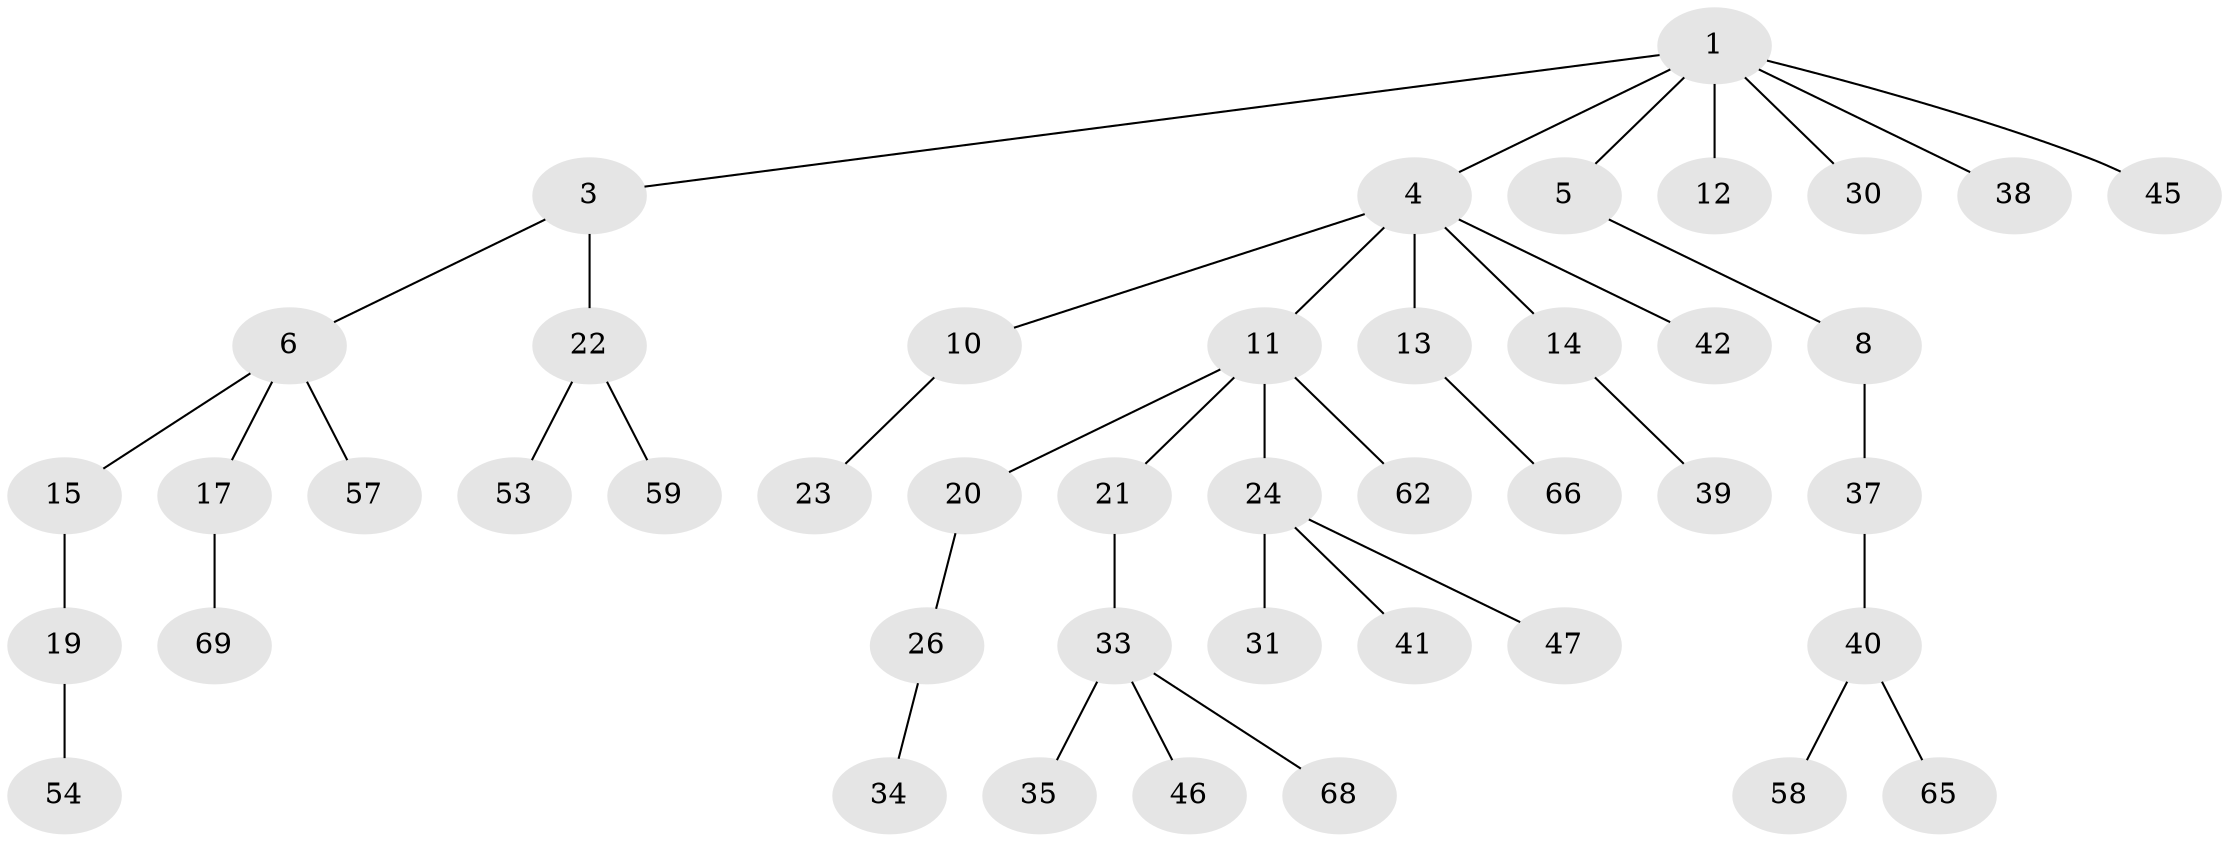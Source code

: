 // original degree distribution, {4: 0.11594202898550725, 5: 0.014492753623188406, 2: 0.37681159420289856, 3: 0.057971014492753624, 6: 0.014492753623188406, 1: 0.42028985507246375}
// Generated by graph-tools (version 1.1) at 2025/11/02/27/25 16:11:28]
// undirected, 44 vertices, 43 edges
graph export_dot {
graph [start="1"]
  node [color=gray90,style=filled];
  1 [super="+2"];
  3 [super="+50"];
  4 [super="+7"];
  5;
  6 [super="+9"];
  8 [super="+16"];
  10 [super="+18"];
  11 [super="+55"];
  12;
  13 [super="+56"];
  14;
  15 [super="+44"];
  17 [super="+28"];
  19 [super="+51"];
  20 [super="+29"];
  21;
  22 [super="+25"];
  23 [super="+43"];
  24 [super="+27"];
  26 [super="+32"];
  30 [super="+64"];
  31 [super="+67"];
  33 [super="+36"];
  34 [super="+52"];
  35 [super="+63"];
  37;
  38;
  39;
  40 [super="+49"];
  41;
  42 [super="+48"];
  45 [super="+61"];
  46;
  47;
  53;
  54 [super="+60"];
  57;
  58;
  59;
  62;
  65;
  66;
  68;
  69;
  1 -- 4;
  1 -- 30;
  1 -- 45;
  1 -- 3;
  1 -- 5;
  1 -- 38;
  1 -- 12;
  3 -- 6;
  3 -- 22;
  4 -- 10;
  4 -- 13;
  4 -- 42;
  4 -- 11;
  4 -- 14;
  5 -- 8;
  6 -- 17;
  6 -- 57;
  6 -- 15;
  8 -- 37;
  10 -- 23;
  11 -- 20;
  11 -- 21;
  11 -- 24;
  11 -- 62;
  13 -- 66;
  14 -- 39;
  15 -- 19;
  17 -- 69;
  19 -- 54;
  20 -- 26;
  21 -- 33;
  22 -- 53;
  22 -- 59;
  24 -- 41;
  24 -- 47;
  24 -- 31;
  26 -- 34;
  33 -- 35;
  33 -- 46;
  33 -- 68;
  37 -- 40;
  40 -- 58;
  40 -- 65;
}
